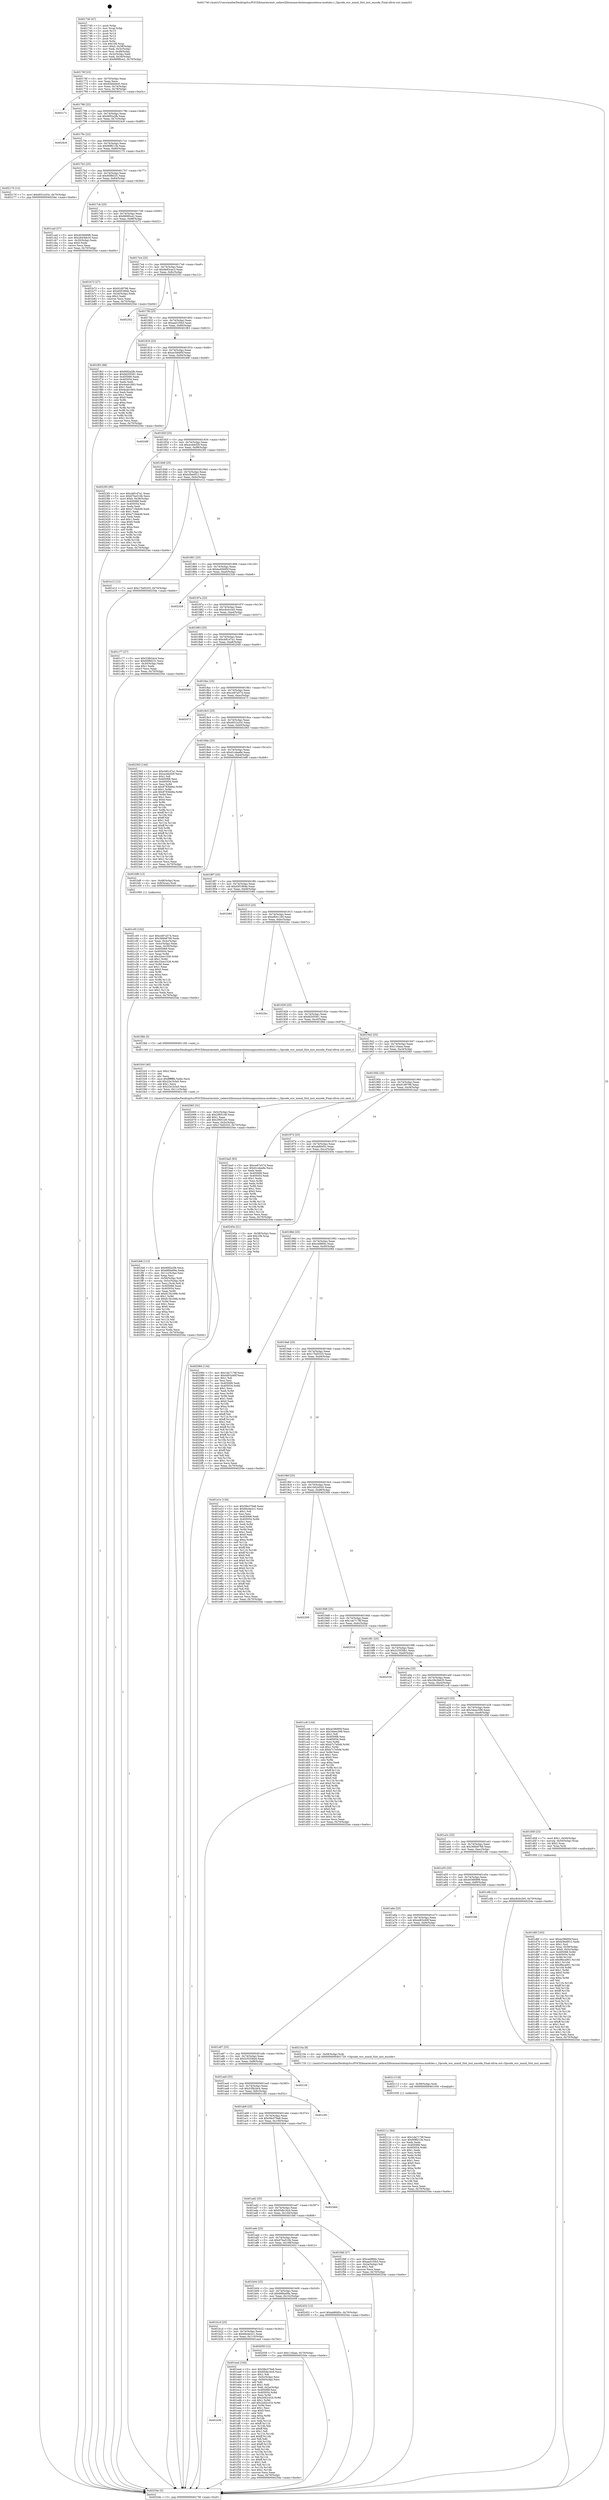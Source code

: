 digraph "0x401740" {
  label = "0x401740 (/mnt/c/Users/mathe/Desktop/tcc/POCII/binaries/extr_radare2librasmarchxtensagnuxtensa-modules.c_Opcode_wsr_mmid_Slot_inst_encode_Final-ollvm.out::main(0))"
  labelloc = "t"
  node[shape=record]

  Entry [label="",width=0.3,height=0.3,shape=circle,fillcolor=black,style=filled]
  "0x40176f" [label="{
     0x40176f [23]\l
     | [instrs]\l
     &nbsp;&nbsp;0x40176f \<+3\>: mov -0x70(%rbp),%eax\l
     &nbsp;&nbsp;0x401772 \<+2\>: mov %eax,%ecx\l
     &nbsp;&nbsp;0x401774 \<+6\>: sub $0x83d4d445,%ecx\l
     &nbsp;&nbsp;0x40177a \<+3\>: mov %eax,-0x74(%rbp)\l
     &nbsp;&nbsp;0x40177d \<+3\>: mov %ecx,-0x78(%rbp)\l
     &nbsp;&nbsp;0x401780 \<+6\>: je 000000000040217c \<main+0xa3c\>\l
  }"]
  "0x40217c" [label="{
     0x40217c\l
  }", style=dashed]
  "0x401786" [label="{
     0x401786 [22]\l
     | [instrs]\l
     &nbsp;&nbsp;0x401786 \<+5\>: jmp 000000000040178b \<main+0x4b\>\l
     &nbsp;&nbsp;0x40178b \<+3\>: mov -0x74(%rbp),%eax\l
     &nbsp;&nbsp;0x40178e \<+5\>: sub $0x90f2a2fb,%eax\l
     &nbsp;&nbsp;0x401793 \<+3\>: mov %eax,-0x7c(%rbp)\l
     &nbsp;&nbsp;0x401796 \<+6\>: je 00000000004024c9 \<main+0xd89\>\l
  }"]
  Exit [label="",width=0.3,height=0.3,shape=circle,fillcolor=black,style=filled,peripheries=2]
  "0x4024c9" [label="{
     0x4024c9\l
  }", style=dashed]
  "0x40179c" [label="{
     0x40179c [22]\l
     | [instrs]\l
     &nbsp;&nbsp;0x40179c \<+5\>: jmp 00000000004017a1 \<main+0x61\>\l
     &nbsp;&nbsp;0x4017a1 \<+3\>: mov -0x74(%rbp),%eax\l
     &nbsp;&nbsp;0x4017a4 \<+5\>: sub $0x90ff213b,%eax\l
     &nbsp;&nbsp;0x4017a9 \<+3\>: mov %eax,-0x80(%rbp)\l
     &nbsp;&nbsp;0x4017ac \<+6\>: je 0000000000402170 \<main+0xa30\>\l
  }"]
  "0x40211c" [label="{
     0x40211c [84]\l
     | [instrs]\l
     &nbsp;&nbsp;0x40211c \<+5\>: mov $0x1de7178f,%eax\l
     &nbsp;&nbsp;0x402121 \<+5\>: mov $0x90ff213b,%ecx\l
     &nbsp;&nbsp;0x402126 \<+2\>: xor %edx,%edx\l
     &nbsp;&nbsp;0x402128 \<+7\>: mov 0x405068,%esi\l
     &nbsp;&nbsp;0x40212f \<+8\>: mov 0x405054,%r8d\l
     &nbsp;&nbsp;0x402137 \<+3\>: sub $0x1,%edx\l
     &nbsp;&nbsp;0x40213a \<+3\>: mov %esi,%r9d\l
     &nbsp;&nbsp;0x40213d \<+3\>: add %edx,%r9d\l
     &nbsp;&nbsp;0x402140 \<+4\>: imul %r9d,%esi\l
     &nbsp;&nbsp;0x402144 \<+3\>: and $0x1,%esi\l
     &nbsp;&nbsp;0x402147 \<+3\>: cmp $0x0,%esi\l
     &nbsp;&nbsp;0x40214a \<+4\>: sete %r10b\l
     &nbsp;&nbsp;0x40214e \<+4\>: cmp $0xa,%r8d\l
     &nbsp;&nbsp;0x402152 \<+4\>: setl %r11b\l
     &nbsp;&nbsp;0x402156 \<+3\>: mov %r10b,%bl\l
     &nbsp;&nbsp;0x402159 \<+3\>: and %r11b,%bl\l
     &nbsp;&nbsp;0x40215c \<+3\>: xor %r11b,%r10b\l
     &nbsp;&nbsp;0x40215f \<+3\>: or %r10b,%bl\l
     &nbsp;&nbsp;0x402162 \<+3\>: test $0x1,%bl\l
     &nbsp;&nbsp;0x402165 \<+3\>: cmovne %ecx,%eax\l
     &nbsp;&nbsp;0x402168 \<+3\>: mov %eax,-0x70(%rbp)\l
     &nbsp;&nbsp;0x40216b \<+5\>: jmp 000000000040254e \<main+0xe0e\>\l
  }"]
  "0x402170" [label="{
     0x402170 [12]\l
     | [instrs]\l
     &nbsp;&nbsp;0x402170 \<+7\>: movl $0xd031e33c,-0x70(%rbp)\l
     &nbsp;&nbsp;0x402177 \<+5\>: jmp 000000000040254e \<main+0xe0e\>\l
  }"]
  "0x4017b2" [label="{
     0x4017b2 [25]\l
     | [instrs]\l
     &nbsp;&nbsp;0x4017b2 \<+5\>: jmp 00000000004017b7 \<main+0x77\>\l
     &nbsp;&nbsp;0x4017b7 \<+3\>: mov -0x74(%rbp),%eax\l
     &nbsp;&nbsp;0x4017ba \<+5\>: sub $0x95f9d1f1,%eax\l
     &nbsp;&nbsp;0x4017bf \<+6\>: mov %eax,-0x84(%rbp)\l
     &nbsp;&nbsp;0x4017c5 \<+6\>: je 0000000000401cad \<main+0x56d\>\l
  }"]
  "0x402113" [label="{
     0x402113 [9]\l
     | [instrs]\l
     &nbsp;&nbsp;0x402113 \<+4\>: mov -0x58(%rbp),%rdi\l
     &nbsp;&nbsp;0x402117 \<+5\>: call 0000000000401030 \<free@plt\>\l
     | [calls]\l
     &nbsp;&nbsp;0x401030 \{1\} (unknown)\l
  }"]
  "0x401cad" [label="{
     0x401cad [27]\l
     | [instrs]\l
     &nbsp;&nbsp;0x401cad \<+5\>: mov $0x40366998,%eax\l
     &nbsp;&nbsp;0x401cb2 \<+5\>: mov $0x2843bb35,%ecx\l
     &nbsp;&nbsp;0x401cb7 \<+3\>: mov -0x30(%rbp),%edx\l
     &nbsp;&nbsp;0x401cba \<+3\>: cmp $0x0,%edx\l
     &nbsp;&nbsp;0x401cbd \<+3\>: cmove %ecx,%eax\l
     &nbsp;&nbsp;0x401cc0 \<+3\>: mov %eax,-0x70(%rbp)\l
     &nbsp;&nbsp;0x401cc3 \<+5\>: jmp 000000000040254e \<main+0xe0e\>\l
  }"]
  "0x4017cb" [label="{
     0x4017cb [25]\l
     | [instrs]\l
     &nbsp;&nbsp;0x4017cb \<+5\>: jmp 00000000004017d0 \<main+0x90\>\l
     &nbsp;&nbsp;0x4017d0 \<+3\>: mov -0x74(%rbp),%eax\l
     &nbsp;&nbsp;0x4017d3 \<+5\>: sub $0x969f0ce2,%eax\l
     &nbsp;&nbsp;0x4017d8 \<+6\>: mov %eax,-0x88(%rbp)\l
     &nbsp;&nbsp;0x4017de \<+6\>: je 0000000000401b72 \<main+0x432\>\l
  }"]
  "0x401fe8" [label="{
     0x401fe8 [113]\l
     | [instrs]\l
     &nbsp;&nbsp;0x401fe8 \<+5\>: mov $0x90f2a2fb,%ecx\l
     &nbsp;&nbsp;0x401fed \<+5\>: mov $0x68f4a09a,%edx\l
     &nbsp;&nbsp;0x401ff2 \<+6\>: mov -0x11c(%rbp),%esi\l
     &nbsp;&nbsp;0x401ff8 \<+3\>: imul %eax,%esi\l
     &nbsp;&nbsp;0x401ffb \<+4\>: mov -0x58(%rbp),%rdi\l
     &nbsp;&nbsp;0x401fff \<+4\>: movslq -0x5c(%rbp),%r8\l
     &nbsp;&nbsp;0x402003 \<+4\>: mov %esi,(%rdi,%r8,4)\l
     &nbsp;&nbsp;0x402007 \<+7\>: mov 0x405068,%eax\l
     &nbsp;&nbsp;0x40200e \<+7\>: mov 0x405054,%esi\l
     &nbsp;&nbsp;0x402015 \<+3\>: mov %eax,%r9d\l
     &nbsp;&nbsp;0x402018 \<+7\>: add $0x813b169b,%r9d\l
     &nbsp;&nbsp;0x40201f \<+4\>: sub $0x1,%r9d\l
     &nbsp;&nbsp;0x402023 \<+7\>: sub $0x813b169b,%r9d\l
     &nbsp;&nbsp;0x40202a \<+4\>: imul %r9d,%eax\l
     &nbsp;&nbsp;0x40202e \<+3\>: and $0x1,%eax\l
     &nbsp;&nbsp;0x402031 \<+3\>: cmp $0x0,%eax\l
     &nbsp;&nbsp;0x402034 \<+4\>: sete %r10b\l
     &nbsp;&nbsp;0x402038 \<+3\>: cmp $0xa,%esi\l
     &nbsp;&nbsp;0x40203b \<+4\>: setl %r11b\l
     &nbsp;&nbsp;0x40203f \<+3\>: mov %r10b,%bl\l
     &nbsp;&nbsp;0x402042 \<+3\>: and %r11b,%bl\l
     &nbsp;&nbsp;0x402045 \<+3\>: xor %r11b,%r10b\l
     &nbsp;&nbsp;0x402048 \<+3\>: or %r10b,%bl\l
     &nbsp;&nbsp;0x40204b \<+3\>: test $0x1,%bl\l
     &nbsp;&nbsp;0x40204e \<+3\>: cmovne %edx,%ecx\l
     &nbsp;&nbsp;0x402051 \<+3\>: mov %ecx,-0x70(%rbp)\l
     &nbsp;&nbsp;0x402054 \<+5\>: jmp 000000000040254e \<main+0xe0e\>\l
  }"]
  "0x401b72" [label="{
     0x401b72 [27]\l
     | [instrs]\l
     &nbsp;&nbsp;0x401b72 \<+5\>: mov $0x91d9796,%eax\l
     &nbsp;&nbsp;0x401b77 \<+5\>: mov $0xd5f1994b,%ecx\l
     &nbsp;&nbsp;0x401b7c \<+3\>: mov -0x34(%rbp),%edx\l
     &nbsp;&nbsp;0x401b7f \<+3\>: cmp $0x2,%edx\l
     &nbsp;&nbsp;0x401b82 \<+3\>: cmovne %ecx,%eax\l
     &nbsp;&nbsp;0x401b85 \<+3\>: mov %eax,-0x70(%rbp)\l
     &nbsp;&nbsp;0x401b88 \<+5\>: jmp 000000000040254e \<main+0xe0e\>\l
  }"]
  "0x4017e4" [label="{
     0x4017e4 [25]\l
     | [instrs]\l
     &nbsp;&nbsp;0x4017e4 \<+5\>: jmp 00000000004017e9 \<main+0xa9\>\l
     &nbsp;&nbsp;0x4017e9 \<+3\>: mov -0x74(%rbp),%eax\l
     &nbsp;&nbsp;0x4017ec \<+5\>: sub $0x9e93cec3,%eax\l
     &nbsp;&nbsp;0x4017f1 \<+6\>: mov %eax,-0x8c(%rbp)\l
     &nbsp;&nbsp;0x4017f7 \<+6\>: je 0000000000402352 \<main+0xc12\>\l
  }"]
  "0x40254e" [label="{
     0x40254e [5]\l
     | [instrs]\l
     &nbsp;&nbsp;0x40254e \<+5\>: jmp 000000000040176f \<main+0x2f\>\l
  }"]
  "0x401740" [label="{
     0x401740 [47]\l
     | [instrs]\l
     &nbsp;&nbsp;0x401740 \<+1\>: push %rbp\l
     &nbsp;&nbsp;0x401741 \<+3\>: mov %rsp,%rbp\l
     &nbsp;&nbsp;0x401744 \<+2\>: push %r15\l
     &nbsp;&nbsp;0x401746 \<+2\>: push %r14\l
     &nbsp;&nbsp;0x401748 \<+2\>: push %r13\l
     &nbsp;&nbsp;0x40174a \<+2\>: push %r12\l
     &nbsp;&nbsp;0x40174c \<+1\>: push %rbx\l
     &nbsp;&nbsp;0x40174d \<+7\>: sub $0x108,%rsp\l
     &nbsp;&nbsp;0x401754 \<+7\>: movl $0x0,-0x38(%rbp)\l
     &nbsp;&nbsp;0x40175b \<+3\>: mov %edi,-0x3c(%rbp)\l
     &nbsp;&nbsp;0x40175e \<+4\>: mov %rsi,-0x48(%rbp)\l
     &nbsp;&nbsp;0x401762 \<+3\>: mov -0x3c(%rbp),%edi\l
     &nbsp;&nbsp;0x401765 \<+3\>: mov %edi,-0x34(%rbp)\l
     &nbsp;&nbsp;0x401768 \<+7\>: movl $0x969f0ce2,-0x70(%rbp)\l
  }"]
  "0x401fc0" [label="{
     0x401fc0 [40]\l
     | [instrs]\l
     &nbsp;&nbsp;0x401fc0 \<+5\>: mov $0x2,%ecx\l
     &nbsp;&nbsp;0x401fc5 \<+1\>: cltd\l
     &nbsp;&nbsp;0x401fc6 \<+2\>: idiv %ecx\l
     &nbsp;&nbsp;0x401fc8 \<+6\>: imul $0xfffffffe,%edx,%ecx\l
     &nbsp;&nbsp;0x401fce \<+6\>: add $0x22e1b3a5,%ecx\l
     &nbsp;&nbsp;0x401fd4 \<+3\>: add $0x1,%ecx\l
     &nbsp;&nbsp;0x401fd7 \<+6\>: sub $0x22e1b3a5,%ecx\l
     &nbsp;&nbsp;0x401fdd \<+6\>: mov %ecx,-0x11c(%rbp)\l
     &nbsp;&nbsp;0x401fe3 \<+5\>: call 0000000000401160 \<next_i\>\l
     | [calls]\l
     &nbsp;&nbsp;0x401160 \{1\} (/mnt/c/Users/mathe/Desktop/tcc/POCII/binaries/extr_radare2librasmarchxtensagnuxtensa-modules.c_Opcode_wsr_mmid_Slot_inst_encode_Final-ollvm.out::next_i)\l
  }"]
  "0x402352" [label="{
     0x402352\l
  }", style=dashed]
  "0x4017fd" [label="{
     0x4017fd [25]\l
     | [instrs]\l
     &nbsp;&nbsp;0x4017fd \<+5\>: jmp 0000000000401802 \<main+0xc2\>\l
     &nbsp;&nbsp;0x401802 \<+3\>: mov -0x74(%rbp),%eax\l
     &nbsp;&nbsp;0x401805 \<+5\>: sub $0xaa01f3b3,%eax\l
     &nbsp;&nbsp;0x40180a \<+6\>: mov %eax,-0x90(%rbp)\l
     &nbsp;&nbsp;0x401810 \<+6\>: je 0000000000401f63 \<main+0x823\>\l
  }"]
  "0x401b36" [label="{
     0x401b36\l
  }", style=dashed]
  "0x401f63" [label="{
     0x401f63 [88]\l
     | [instrs]\l
     &nbsp;&nbsp;0x401f63 \<+5\>: mov $0x90f2a2fb,%eax\l
     &nbsp;&nbsp;0x401f68 \<+5\>: mov $0xfd205561,%ecx\l
     &nbsp;&nbsp;0x401f6d \<+7\>: mov 0x405068,%edx\l
     &nbsp;&nbsp;0x401f74 \<+7\>: mov 0x405054,%esi\l
     &nbsp;&nbsp;0x401f7b \<+2\>: mov %edx,%edi\l
     &nbsp;&nbsp;0x401f7d \<+6\>: add $0x4eab1663,%edi\l
     &nbsp;&nbsp;0x401f83 \<+3\>: sub $0x1,%edi\l
     &nbsp;&nbsp;0x401f86 \<+6\>: sub $0x4eab1663,%edi\l
     &nbsp;&nbsp;0x401f8c \<+3\>: imul %edi,%edx\l
     &nbsp;&nbsp;0x401f8f \<+3\>: and $0x1,%edx\l
     &nbsp;&nbsp;0x401f92 \<+3\>: cmp $0x0,%edx\l
     &nbsp;&nbsp;0x401f95 \<+4\>: sete %r8b\l
     &nbsp;&nbsp;0x401f99 \<+3\>: cmp $0xa,%esi\l
     &nbsp;&nbsp;0x401f9c \<+4\>: setl %r9b\l
     &nbsp;&nbsp;0x401fa0 \<+3\>: mov %r8b,%r10b\l
     &nbsp;&nbsp;0x401fa3 \<+3\>: and %r9b,%r10b\l
     &nbsp;&nbsp;0x401fa6 \<+3\>: xor %r9b,%r8b\l
     &nbsp;&nbsp;0x401fa9 \<+3\>: or %r8b,%r10b\l
     &nbsp;&nbsp;0x401fac \<+4\>: test $0x1,%r10b\l
     &nbsp;&nbsp;0x401fb0 \<+3\>: cmovne %ecx,%eax\l
     &nbsp;&nbsp;0x401fb3 \<+3\>: mov %eax,-0x70(%rbp)\l
     &nbsp;&nbsp;0x401fb6 \<+5\>: jmp 000000000040254e \<main+0xe0e\>\l
  }"]
  "0x401816" [label="{
     0x401816 [25]\l
     | [instrs]\l
     &nbsp;&nbsp;0x401816 \<+5\>: jmp 000000000040181b \<main+0xdb\>\l
     &nbsp;&nbsp;0x40181b \<+3\>: mov -0x74(%rbp),%eax\l
     &nbsp;&nbsp;0x40181e \<+5\>: sub $0xac58d95f,%eax\l
     &nbsp;&nbsp;0x401823 \<+6\>: mov %eax,-0x94(%rbp)\l
     &nbsp;&nbsp;0x401829 \<+6\>: je 000000000040248f \<main+0xd4f\>\l
  }"]
  "0x401ea4" [label="{
     0x401ea4 [164]\l
     | [instrs]\l
     &nbsp;&nbsp;0x401ea4 \<+5\>: mov $0x58e379a8,%eax\l
     &nbsp;&nbsp;0x401ea9 \<+5\>: mov $0x65db16cd,%ecx\l
     &nbsp;&nbsp;0x401eae \<+2\>: mov $0x1,%dl\l
     &nbsp;&nbsp;0x401eb0 \<+3\>: mov -0x5c(%rbp),%esi\l
     &nbsp;&nbsp;0x401eb3 \<+3\>: cmp -0x50(%rbp),%esi\l
     &nbsp;&nbsp;0x401eb6 \<+4\>: setl %dil\l
     &nbsp;&nbsp;0x401eba \<+4\>: and $0x1,%dil\l
     &nbsp;&nbsp;0x401ebe \<+4\>: mov %dil,-0x2a(%rbp)\l
     &nbsp;&nbsp;0x401ec2 \<+7\>: mov 0x405068,%esi\l
     &nbsp;&nbsp;0x401ec9 \<+8\>: mov 0x405054,%r8d\l
     &nbsp;&nbsp;0x401ed1 \<+3\>: mov %esi,%r9d\l
     &nbsp;&nbsp;0x401ed4 \<+7\>: sub $0x2e92c41b,%r9d\l
     &nbsp;&nbsp;0x401edb \<+4\>: sub $0x1,%r9d\l
     &nbsp;&nbsp;0x401edf \<+7\>: add $0x2e92c41b,%r9d\l
     &nbsp;&nbsp;0x401ee6 \<+4\>: imul %r9d,%esi\l
     &nbsp;&nbsp;0x401eea \<+3\>: and $0x1,%esi\l
     &nbsp;&nbsp;0x401eed \<+3\>: cmp $0x0,%esi\l
     &nbsp;&nbsp;0x401ef0 \<+4\>: sete %dil\l
     &nbsp;&nbsp;0x401ef4 \<+4\>: cmp $0xa,%r8d\l
     &nbsp;&nbsp;0x401ef8 \<+4\>: setl %r10b\l
     &nbsp;&nbsp;0x401efc \<+3\>: mov %dil,%r11b\l
     &nbsp;&nbsp;0x401eff \<+4\>: xor $0xff,%r11b\l
     &nbsp;&nbsp;0x401f03 \<+3\>: mov %r10b,%bl\l
     &nbsp;&nbsp;0x401f06 \<+3\>: xor $0xff,%bl\l
     &nbsp;&nbsp;0x401f09 \<+3\>: xor $0x1,%dl\l
     &nbsp;&nbsp;0x401f0c \<+3\>: mov %r11b,%r14b\l
     &nbsp;&nbsp;0x401f0f \<+4\>: and $0xff,%r14b\l
     &nbsp;&nbsp;0x401f13 \<+3\>: and %dl,%dil\l
     &nbsp;&nbsp;0x401f16 \<+3\>: mov %bl,%r15b\l
     &nbsp;&nbsp;0x401f19 \<+4\>: and $0xff,%r15b\l
     &nbsp;&nbsp;0x401f1d \<+3\>: and %dl,%r10b\l
     &nbsp;&nbsp;0x401f20 \<+3\>: or %dil,%r14b\l
     &nbsp;&nbsp;0x401f23 \<+3\>: or %r10b,%r15b\l
     &nbsp;&nbsp;0x401f26 \<+3\>: xor %r15b,%r14b\l
     &nbsp;&nbsp;0x401f29 \<+3\>: or %bl,%r11b\l
     &nbsp;&nbsp;0x401f2c \<+4\>: xor $0xff,%r11b\l
     &nbsp;&nbsp;0x401f30 \<+3\>: or $0x1,%dl\l
     &nbsp;&nbsp;0x401f33 \<+3\>: and %dl,%r11b\l
     &nbsp;&nbsp;0x401f36 \<+3\>: or %r11b,%r14b\l
     &nbsp;&nbsp;0x401f39 \<+4\>: test $0x1,%r14b\l
     &nbsp;&nbsp;0x401f3d \<+3\>: cmovne %ecx,%eax\l
     &nbsp;&nbsp;0x401f40 \<+3\>: mov %eax,-0x70(%rbp)\l
     &nbsp;&nbsp;0x401f43 \<+5\>: jmp 000000000040254e \<main+0xe0e\>\l
  }"]
  "0x40248f" [label="{
     0x40248f\l
  }", style=dashed]
  "0x40182f" [label="{
     0x40182f [25]\l
     | [instrs]\l
     &nbsp;&nbsp;0x40182f \<+5\>: jmp 0000000000401834 \<main+0xf4\>\l
     &nbsp;&nbsp;0x401834 \<+3\>: mov -0x74(%rbp),%eax\l
     &nbsp;&nbsp;0x401837 \<+5\>: sub $0xacddcf29,%eax\l
     &nbsp;&nbsp;0x40183c \<+6\>: mov %eax,-0x98(%rbp)\l
     &nbsp;&nbsp;0x401842 \<+6\>: je 00000000004023f3 \<main+0xcb3\>\l
  }"]
  "0x401b1d" [label="{
     0x401b1d [25]\l
     | [instrs]\l
     &nbsp;&nbsp;0x401b1d \<+5\>: jmp 0000000000401b22 \<main+0x3e2\>\l
     &nbsp;&nbsp;0x401b22 \<+3\>: mov -0x74(%rbp),%eax\l
     &nbsp;&nbsp;0x401b25 \<+5\>: sub $0x6bcbe2c1,%eax\l
     &nbsp;&nbsp;0x401b2a \<+6\>: mov %eax,-0x110(%rbp)\l
     &nbsp;&nbsp;0x401b30 \<+6\>: je 0000000000401ea4 \<main+0x764\>\l
  }"]
  "0x4023f3" [label="{
     0x4023f3 [95]\l
     | [instrs]\l
     &nbsp;&nbsp;0x4023f3 \<+5\>: mov $0xcb81d7a1,%eax\l
     &nbsp;&nbsp;0x4023f8 \<+5\>: mov $0x67ba510b,%ecx\l
     &nbsp;&nbsp;0x4023fd \<+7\>: movl $0x0,-0x38(%rbp)\l
     &nbsp;&nbsp;0x402404 \<+7\>: mov 0x405068,%edx\l
     &nbsp;&nbsp;0x40240b \<+7\>: mov 0x405054,%esi\l
     &nbsp;&nbsp;0x402412 \<+2\>: mov %edx,%edi\l
     &nbsp;&nbsp;0x402414 \<+6\>: add $0xe719eb49,%edi\l
     &nbsp;&nbsp;0x40241a \<+3\>: sub $0x1,%edi\l
     &nbsp;&nbsp;0x40241d \<+6\>: sub $0xe719eb49,%edi\l
     &nbsp;&nbsp;0x402423 \<+3\>: imul %edi,%edx\l
     &nbsp;&nbsp;0x402426 \<+3\>: and $0x1,%edx\l
     &nbsp;&nbsp;0x402429 \<+3\>: cmp $0x0,%edx\l
     &nbsp;&nbsp;0x40242c \<+4\>: sete %r8b\l
     &nbsp;&nbsp;0x402430 \<+3\>: cmp $0xa,%esi\l
     &nbsp;&nbsp;0x402433 \<+4\>: setl %r9b\l
     &nbsp;&nbsp;0x402437 \<+3\>: mov %r8b,%r10b\l
     &nbsp;&nbsp;0x40243a \<+3\>: and %r9b,%r10b\l
     &nbsp;&nbsp;0x40243d \<+3\>: xor %r9b,%r8b\l
     &nbsp;&nbsp;0x402440 \<+3\>: or %r8b,%r10b\l
     &nbsp;&nbsp;0x402443 \<+4\>: test $0x1,%r10b\l
     &nbsp;&nbsp;0x402447 \<+3\>: cmovne %ecx,%eax\l
     &nbsp;&nbsp;0x40244a \<+3\>: mov %eax,-0x70(%rbp)\l
     &nbsp;&nbsp;0x40244d \<+5\>: jmp 000000000040254e \<main+0xe0e\>\l
  }"]
  "0x401848" [label="{
     0x401848 [25]\l
     | [instrs]\l
     &nbsp;&nbsp;0x401848 \<+5\>: jmp 000000000040184d \<main+0x10d\>\l
     &nbsp;&nbsp;0x40184d \<+3\>: mov -0x74(%rbp),%eax\l
     &nbsp;&nbsp;0x401850 \<+5\>: sub $0xb3be0f12,%eax\l
     &nbsp;&nbsp;0x401855 \<+6\>: mov %eax,-0x9c(%rbp)\l
     &nbsp;&nbsp;0x40185b \<+6\>: je 0000000000401e12 \<main+0x6d2\>\l
  }"]
  "0x402059" [label="{
     0x402059 [12]\l
     | [instrs]\l
     &nbsp;&nbsp;0x402059 \<+7\>: movl $0x116aae,-0x70(%rbp)\l
     &nbsp;&nbsp;0x402060 \<+5\>: jmp 000000000040254e \<main+0xe0e\>\l
  }"]
  "0x401e12" [label="{
     0x401e12 [12]\l
     | [instrs]\l
     &nbsp;&nbsp;0x401e12 \<+7\>: movl $0x17bd5325,-0x70(%rbp)\l
     &nbsp;&nbsp;0x401e19 \<+5\>: jmp 000000000040254e \<main+0xe0e\>\l
  }"]
  "0x401861" [label="{
     0x401861 [25]\l
     | [instrs]\l
     &nbsp;&nbsp;0x401861 \<+5\>: jmp 0000000000401866 \<main+0x126\>\l
     &nbsp;&nbsp;0x401866 \<+3\>: mov -0x74(%rbp),%eax\l
     &nbsp;&nbsp;0x401869 \<+5\>: sub $0xba45b85f,%eax\l
     &nbsp;&nbsp;0x40186e \<+6\>: mov %eax,-0xa0(%rbp)\l
     &nbsp;&nbsp;0x401874 \<+6\>: je 0000000000402328 \<main+0xbe8\>\l
  }"]
  "0x401b04" [label="{
     0x401b04 [25]\l
     | [instrs]\l
     &nbsp;&nbsp;0x401b04 \<+5\>: jmp 0000000000401b09 \<main+0x3c9\>\l
     &nbsp;&nbsp;0x401b09 \<+3\>: mov -0x74(%rbp),%eax\l
     &nbsp;&nbsp;0x401b0c \<+5\>: sub $0x68f4a09a,%eax\l
     &nbsp;&nbsp;0x401b11 \<+6\>: mov %eax,-0x10c(%rbp)\l
     &nbsp;&nbsp;0x401b17 \<+6\>: je 0000000000402059 \<main+0x919\>\l
  }"]
  "0x402328" [label="{
     0x402328\l
  }", style=dashed]
  "0x40187a" [label="{
     0x40187a [25]\l
     | [instrs]\l
     &nbsp;&nbsp;0x40187a \<+5\>: jmp 000000000040187f \<main+0x13f\>\l
     &nbsp;&nbsp;0x40187f \<+3\>: mov -0x74(%rbp),%eax\l
     &nbsp;&nbsp;0x401882 \<+5\>: sub $0xc8c0c2e5,%eax\l
     &nbsp;&nbsp;0x401887 \<+6\>: mov %eax,-0xa4(%rbp)\l
     &nbsp;&nbsp;0x40188d \<+6\>: je 0000000000401c77 \<main+0x537\>\l
  }"]
  "0x402452" [label="{
     0x402452 [12]\l
     | [instrs]\l
     &nbsp;&nbsp;0x402452 \<+7\>: movl $0xab80d5c,-0x70(%rbp)\l
     &nbsp;&nbsp;0x402459 \<+5\>: jmp 000000000040254e \<main+0xe0e\>\l
  }"]
  "0x401c77" [label="{
     0x401c77 [27]\l
     | [instrs]\l
     &nbsp;&nbsp;0x401c77 \<+5\>: mov $0x53fb2dc4,%eax\l
     &nbsp;&nbsp;0x401c7c \<+5\>: mov $0x95f9d1f1,%ecx\l
     &nbsp;&nbsp;0x401c81 \<+3\>: mov -0x30(%rbp),%edx\l
     &nbsp;&nbsp;0x401c84 \<+3\>: cmp $0x1,%edx\l
     &nbsp;&nbsp;0x401c87 \<+3\>: cmovl %ecx,%eax\l
     &nbsp;&nbsp;0x401c8a \<+3\>: mov %eax,-0x70(%rbp)\l
     &nbsp;&nbsp;0x401c8d \<+5\>: jmp 000000000040254e \<main+0xe0e\>\l
  }"]
  "0x401893" [label="{
     0x401893 [25]\l
     | [instrs]\l
     &nbsp;&nbsp;0x401893 \<+5\>: jmp 0000000000401898 \<main+0x158\>\l
     &nbsp;&nbsp;0x401898 \<+3\>: mov -0x74(%rbp),%eax\l
     &nbsp;&nbsp;0x40189b \<+5\>: sub $0xcb81d7a1,%eax\l
     &nbsp;&nbsp;0x4018a0 \<+6\>: mov %eax,-0xa8(%rbp)\l
     &nbsp;&nbsp;0x4018a6 \<+6\>: je 0000000000402540 \<main+0xe00\>\l
  }"]
  "0x401aeb" [label="{
     0x401aeb [25]\l
     | [instrs]\l
     &nbsp;&nbsp;0x401aeb \<+5\>: jmp 0000000000401af0 \<main+0x3b0\>\l
     &nbsp;&nbsp;0x401af0 \<+3\>: mov -0x74(%rbp),%eax\l
     &nbsp;&nbsp;0x401af3 \<+5\>: sub $0x67ba510b,%eax\l
     &nbsp;&nbsp;0x401af8 \<+6\>: mov %eax,-0x108(%rbp)\l
     &nbsp;&nbsp;0x401afe \<+6\>: je 0000000000402452 \<main+0xd12\>\l
  }"]
  "0x402540" [label="{
     0x402540\l
  }", style=dashed]
  "0x4018ac" [label="{
     0x4018ac [25]\l
     | [instrs]\l
     &nbsp;&nbsp;0x4018ac \<+5\>: jmp 00000000004018b1 \<main+0x171\>\l
     &nbsp;&nbsp;0x4018b1 \<+3\>: mov -0x74(%rbp),%eax\l
     &nbsp;&nbsp;0x4018b4 \<+5\>: sub $0xce87a574,%eax\l
     &nbsp;&nbsp;0x4018b9 \<+6\>: mov %eax,-0xac(%rbp)\l
     &nbsp;&nbsp;0x4018bf \<+6\>: je 0000000000402473 \<main+0xd33\>\l
  }"]
  "0x401f48" [label="{
     0x401f48 [27]\l
     | [instrs]\l
     &nbsp;&nbsp;0x401f48 \<+5\>: mov $0xced866c,%eax\l
     &nbsp;&nbsp;0x401f4d \<+5\>: mov $0xaa01f3b3,%ecx\l
     &nbsp;&nbsp;0x401f52 \<+3\>: mov -0x2a(%rbp),%dl\l
     &nbsp;&nbsp;0x401f55 \<+3\>: test $0x1,%dl\l
     &nbsp;&nbsp;0x401f58 \<+3\>: cmovne %ecx,%eax\l
     &nbsp;&nbsp;0x401f5b \<+3\>: mov %eax,-0x70(%rbp)\l
     &nbsp;&nbsp;0x401f5e \<+5\>: jmp 000000000040254e \<main+0xe0e\>\l
  }"]
  "0x402473" [label="{
     0x402473\l
  }", style=dashed]
  "0x4018c5" [label="{
     0x4018c5 [25]\l
     | [instrs]\l
     &nbsp;&nbsp;0x4018c5 \<+5\>: jmp 00000000004018ca \<main+0x18a\>\l
     &nbsp;&nbsp;0x4018ca \<+3\>: mov -0x74(%rbp),%eax\l
     &nbsp;&nbsp;0x4018cd \<+5\>: sub $0xd031e33c,%eax\l
     &nbsp;&nbsp;0x4018d2 \<+6\>: mov %eax,-0xb0(%rbp)\l
     &nbsp;&nbsp;0x4018d8 \<+6\>: je 0000000000402363 \<main+0xc23\>\l
  }"]
  "0x401ad2" [label="{
     0x401ad2 [25]\l
     | [instrs]\l
     &nbsp;&nbsp;0x401ad2 \<+5\>: jmp 0000000000401ad7 \<main+0x397\>\l
     &nbsp;&nbsp;0x401ad7 \<+3\>: mov -0x74(%rbp),%eax\l
     &nbsp;&nbsp;0x401ada \<+5\>: sub $0x65db16cd,%eax\l
     &nbsp;&nbsp;0x401adf \<+6\>: mov %eax,-0x104(%rbp)\l
     &nbsp;&nbsp;0x401ae5 \<+6\>: je 0000000000401f48 \<main+0x808\>\l
  }"]
  "0x402363" [label="{
     0x402363 [144]\l
     | [instrs]\l
     &nbsp;&nbsp;0x402363 \<+5\>: mov $0xcb81d7a1,%eax\l
     &nbsp;&nbsp;0x402368 \<+5\>: mov $0xacddcf29,%ecx\l
     &nbsp;&nbsp;0x40236d \<+2\>: mov $0x1,%dl\l
     &nbsp;&nbsp;0x40236f \<+7\>: mov 0x405068,%esi\l
     &nbsp;&nbsp;0x402376 \<+7\>: mov 0x405054,%edi\l
     &nbsp;&nbsp;0x40237d \<+3\>: mov %esi,%r8d\l
     &nbsp;&nbsp;0x402380 \<+7\>: sub $0x8783bb6a,%r8d\l
     &nbsp;&nbsp;0x402387 \<+4\>: sub $0x1,%r8d\l
     &nbsp;&nbsp;0x40238b \<+7\>: add $0x8783bb6a,%r8d\l
     &nbsp;&nbsp;0x402392 \<+4\>: imul %r8d,%esi\l
     &nbsp;&nbsp;0x402396 \<+3\>: and $0x1,%esi\l
     &nbsp;&nbsp;0x402399 \<+3\>: cmp $0x0,%esi\l
     &nbsp;&nbsp;0x40239c \<+4\>: sete %r9b\l
     &nbsp;&nbsp;0x4023a0 \<+3\>: cmp $0xa,%edi\l
     &nbsp;&nbsp;0x4023a3 \<+4\>: setl %r10b\l
     &nbsp;&nbsp;0x4023a7 \<+3\>: mov %r9b,%r11b\l
     &nbsp;&nbsp;0x4023aa \<+4\>: xor $0xff,%r11b\l
     &nbsp;&nbsp;0x4023ae \<+3\>: mov %r10b,%bl\l
     &nbsp;&nbsp;0x4023b1 \<+3\>: xor $0xff,%bl\l
     &nbsp;&nbsp;0x4023b4 \<+3\>: xor $0x1,%dl\l
     &nbsp;&nbsp;0x4023b7 \<+3\>: mov %r11b,%r14b\l
     &nbsp;&nbsp;0x4023ba \<+4\>: and $0xff,%r14b\l
     &nbsp;&nbsp;0x4023be \<+3\>: and %dl,%r9b\l
     &nbsp;&nbsp;0x4023c1 \<+3\>: mov %bl,%r15b\l
     &nbsp;&nbsp;0x4023c4 \<+4\>: and $0xff,%r15b\l
     &nbsp;&nbsp;0x4023c8 \<+3\>: and %dl,%r10b\l
     &nbsp;&nbsp;0x4023cb \<+3\>: or %r9b,%r14b\l
     &nbsp;&nbsp;0x4023ce \<+3\>: or %r10b,%r15b\l
     &nbsp;&nbsp;0x4023d1 \<+3\>: xor %r15b,%r14b\l
     &nbsp;&nbsp;0x4023d4 \<+3\>: or %bl,%r11b\l
     &nbsp;&nbsp;0x4023d7 \<+4\>: xor $0xff,%r11b\l
     &nbsp;&nbsp;0x4023db \<+3\>: or $0x1,%dl\l
     &nbsp;&nbsp;0x4023de \<+3\>: and %dl,%r11b\l
     &nbsp;&nbsp;0x4023e1 \<+3\>: or %r11b,%r14b\l
     &nbsp;&nbsp;0x4023e4 \<+4\>: test $0x1,%r14b\l
     &nbsp;&nbsp;0x4023e8 \<+3\>: cmovne %ecx,%eax\l
     &nbsp;&nbsp;0x4023eb \<+3\>: mov %eax,-0x70(%rbp)\l
     &nbsp;&nbsp;0x4023ee \<+5\>: jmp 000000000040254e \<main+0xe0e\>\l
  }"]
  "0x4018de" [label="{
     0x4018de [25]\l
     | [instrs]\l
     &nbsp;&nbsp;0x4018de \<+5\>: jmp 00000000004018e3 \<main+0x1a3\>\l
     &nbsp;&nbsp;0x4018e3 \<+3\>: mov -0x74(%rbp),%eax\l
     &nbsp;&nbsp;0x4018e6 \<+5\>: sub $0xd1cdea8e,%eax\l
     &nbsp;&nbsp;0x4018eb \<+6\>: mov %eax,-0xb4(%rbp)\l
     &nbsp;&nbsp;0x4018f1 \<+6\>: je 0000000000401bf8 \<main+0x4b8\>\l
  }"]
  "0x4024bd" [label="{
     0x4024bd\l
  }", style=dashed]
  "0x401bf8" [label="{
     0x401bf8 [13]\l
     | [instrs]\l
     &nbsp;&nbsp;0x401bf8 \<+4\>: mov -0x48(%rbp),%rax\l
     &nbsp;&nbsp;0x401bfc \<+4\>: mov 0x8(%rax),%rdi\l
     &nbsp;&nbsp;0x401c00 \<+5\>: call 0000000000401060 \<atoi@plt\>\l
     | [calls]\l
     &nbsp;&nbsp;0x401060 \{1\} (unknown)\l
  }"]
  "0x4018f7" [label="{
     0x4018f7 [25]\l
     | [instrs]\l
     &nbsp;&nbsp;0x4018f7 \<+5\>: jmp 00000000004018fc \<main+0x1bc\>\l
     &nbsp;&nbsp;0x4018fc \<+3\>: mov -0x74(%rbp),%eax\l
     &nbsp;&nbsp;0x4018ff \<+5\>: sub $0xd5f1994b,%eax\l
     &nbsp;&nbsp;0x401904 \<+6\>: mov %eax,-0xb8(%rbp)\l
     &nbsp;&nbsp;0x40190a \<+6\>: je 0000000000401b8d \<main+0x44d\>\l
  }"]
  "0x401ab9" [label="{
     0x401ab9 [25]\l
     | [instrs]\l
     &nbsp;&nbsp;0x401ab9 \<+5\>: jmp 0000000000401abe \<main+0x37e\>\l
     &nbsp;&nbsp;0x401abe \<+3\>: mov -0x74(%rbp),%eax\l
     &nbsp;&nbsp;0x401ac1 \<+5\>: sub $0x58e379a8,%eax\l
     &nbsp;&nbsp;0x401ac6 \<+6\>: mov %eax,-0x100(%rbp)\l
     &nbsp;&nbsp;0x401acc \<+6\>: je 00000000004024bd \<main+0xd7d\>\l
  }"]
  "0x401b8d" [label="{
     0x401b8d\l
  }", style=dashed]
  "0x401910" [label="{
     0x401910 [25]\l
     | [instrs]\l
     &nbsp;&nbsp;0x401910 \<+5\>: jmp 0000000000401915 \<main+0x1d5\>\l
     &nbsp;&nbsp;0x401915 \<+3\>: mov -0x74(%rbp),%eax\l
     &nbsp;&nbsp;0x401918 \<+5\>: sub $0xef041160,%eax\l
     &nbsp;&nbsp;0x40191d \<+6\>: mov %eax,-0xbc(%rbp)\l
     &nbsp;&nbsp;0x401923 \<+6\>: je 00000000004022bc \<main+0xb7c\>\l
  }"]
  "0x401c92" [label="{
     0x401c92\l
  }", style=dashed]
  "0x4022bc" [label="{
     0x4022bc\l
  }", style=dashed]
  "0x401929" [label="{
     0x401929 [25]\l
     | [instrs]\l
     &nbsp;&nbsp;0x401929 \<+5\>: jmp 000000000040192e \<main+0x1ee\>\l
     &nbsp;&nbsp;0x40192e \<+3\>: mov -0x74(%rbp),%eax\l
     &nbsp;&nbsp;0x401931 \<+5\>: sub $0xfd205561,%eax\l
     &nbsp;&nbsp;0x401936 \<+6\>: mov %eax,-0xc0(%rbp)\l
     &nbsp;&nbsp;0x40193c \<+6\>: je 0000000000401fbb \<main+0x87b\>\l
  }"]
  "0x401aa0" [label="{
     0x401aa0 [25]\l
     | [instrs]\l
     &nbsp;&nbsp;0x401aa0 \<+5\>: jmp 0000000000401aa5 \<main+0x365\>\l
     &nbsp;&nbsp;0x401aa5 \<+3\>: mov -0x74(%rbp),%eax\l
     &nbsp;&nbsp;0x401aa8 \<+5\>: sub $0x53fb2dc4,%eax\l
     &nbsp;&nbsp;0x401aad \<+6\>: mov %eax,-0xfc(%rbp)\l
     &nbsp;&nbsp;0x401ab3 \<+6\>: je 0000000000401c92 \<main+0x552\>\l
  }"]
  "0x401fbb" [label="{
     0x401fbb [5]\l
     | [instrs]\l
     &nbsp;&nbsp;0x401fbb \<+5\>: call 0000000000401160 \<next_i\>\l
     | [calls]\l
     &nbsp;&nbsp;0x401160 \{1\} (/mnt/c/Users/mathe/Desktop/tcc/POCII/binaries/extr_radare2librasmarchxtensagnuxtensa-modules.c_Opcode_wsr_mmid_Slot_inst_encode_Final-ollvm.out::next_i)\l
  }"]
  "0x401942" [label="{
     0x401942 [25]\l
     | [instrs]\l
     &nbsp;&nbsp;0x401942 \<+5\>: jmp 0000000000401947 \<main+0x207\>\l
     &nbsp;&nbsp;0x401947 \<+3\>: mov -0x74(%rbp),%eax\l
     &nbsp;&nbsp;0x40194a \<+5\>: sub $0x116aae,%eax\l
     &nbsp;&nbsp;0x40194f \<+6\>: mov %eax,-0xc4(%rbp)\l
     &nbsp;&nbsp;0x401955 \<+6\>: je 0000000000402065 \<main+0x925\>\l
  }"]
  "0x4021fd" [label="{
     0x4021fd\l
  }", style=dashed]
  "0x402065" [label="{
     0x402065 [31]\l
     | [instrs]\l
     &nbsp;&nbsp;0x402065 \<+3\>: mov -0x5c(%rbp),%eax\l
     &nbsp;&nbsp;0x402068 \<+5\>: sub $0x29651d0,%eax\l
     &nbsp;&nbsp;0x40206d \<+3\>: add $0x1,%eax\l
     &nbsp;&nbsp;0x402070 \<+5\>: add $0x29651d0,%eax\l
     &nbsp;&nbsp;0x402075 \<+3\>: mov %eax,-0x5c(%rbp)\l
     &nbsp;&nbsp;0x402078 \<+7\>: movl $0x17bd5325,-0x70(%rbp)\l
     &nbsp;&nbsp;0x40207f \<+5\>: jmp 000000000040254e \<main+0xe0e\>\l
  }"]
  "0x40195b" [label="{
     0x40195b [25]\l
     | [instrs]\l
     &nbsp;&nbsp;0x40195b \<+5\>: jmp 0000000000401960 \<main+0x220\>\l
     &nbsp;&nbsp;0x401960 \<+3\>: mov -0x74(%rbp),%eax\l
     &nbsp;&nbsp;0x401963 \<+5\>: sub $0x91d9796,%eax\l
     &nbsp;&nbsp;0x401968 \<+6\>: mov %eax,-0xc8(%rbp)\l
     &nbsp;&nbsp;0x40196e \<+6\>: je 0000000000401ba5 \<main+0x465\>\l
  }"]
  "0x401a87" [label="{
     0x401a87 [25]\l
     | [instrs]\l
     &nbsp;&nbsp;0x401a87 \<+5\>: jmp 0000000000401a8c \<main+0x34c\>\l
     &nbsp;&nbsp;0x401a8c \<+3\>: mov -0x74(%rbp),%eax\l
     &nbsp;&nbsp;0x401a8f \<+5\>: sub $0x535336d4,%eax\l
     &nbsp;&nbsp;0x401a94 \<+6\>: mov %eax,-0xf8(%rbp)\l
     &nbsp;&nbsp;0x401a9a \<+6\>: je 00000000004021fd \<main+0xabd\>\l
  }"]
  "0x401ba5" [label="{
     0x401ba5 [83]\l
     | [instrs]\l
     &nbsp;&nbsp;0x401ba5 \<+5\>: mov $0xce87a574,%eax\l
     &nbsp;&nbsp;0x401baa \<+5\>: mov $0xd1cdea8e,%ecx\l
     &nbsp;&nbsp;0x401baf \<+2\>: xor %edx,%edx\l
     &nbsp;&nbsp;0x401bb1 \<+7\>: mov 0x405068,%esi\l
     &nbsp;&nbsp;0x401bb8 \<+7\>: mov 0x405054,%edi\l
     &nbsp;&nbsp;0x401bbf \<+3\>: sub $0x1,%edx\l
     &nbsp;&nbsp;0x401bc2 \<+3\>: mov %esi,%r8d\l
     &nbsp;&nbsp;0x401bc5 \<+3\>: add %edx,%r8d\l
     &nbsp;&nbsp;0x401bc8 \<+4\>: imul %r8d,%esi\l
     &nbsp;&nbsp;0x401bcc \<+3\>: and $0x1,%esi\l
     &nbsp;&nbsp;0x401bcf \<+3\>: cmp $0x0,%esi\l
     &nbsp;&nbsp;0x401bd2 \<+4\>: sete %r9b\l
     &nbsp;&nbsp;0x401bd6 \<+3\>: cmp $0xa,%edi\l
     &nbsp;&nbsp;0x401bd9 \<+4\>: setl %r10b\l
     &nbsp;&nbsp;0x401bdd \<+3\>: mov %r9b,%r11b\l
     &nbsp;&nbsp;0x401be0 \<+3\>: and %r10b,%r11b\l
     &nbsp;&nbsp;0x401be3 \<+3\>: xor %r10b,%r9b\l
     &nbsp;&nbsp;0x401be6 \<+3\>: or %r9b,%r11b\l
     &nbsp;&nbsp;0x401be9 \<+4\>: test $0x1,%r11b\l
     &nbsp;&nbsp;0x401bed \<+3\>: cmovne %ecx,%eax\l
     &nbsp;&nbsp;0x401bf0 \<+3\>: mov %eax,-0x70(%rbp)\l
     &nbsp;&nbsp;0x401bf3 \<+5\>: jmp 000000000040254e \<main+0xe0e\>\l
  }"]
  "0x401974" [label="{
     0x401974 [25]\l
     | [instrs]\l
     &nbsp;&nbsp;0x401974 \<+5\>: jmp 0000000000401979 \<main+0x239\>\l
     &nbsp;&nbsp;0x401979 \<+3\>: mov -0x74(%rbp),%eax\l
     &nbsp;&nbsp;0x40197c \<+5\>: sub $0xab80d5c,%eax\l
     &nbsp;&nbsp;0x401981 \<+6\>: mov %eax,-0xcc(%rbp)\l
     &nbsp;&nbsp;0x401987 \<+6\>: je 000000000040245e \<main+0xd1e\>\l
  }"]
  "0x401c05" [label="{
     0x401c05 [102]\l
     | [instrs]\l
     &nbsp;&nbsp;0x401c05 \<+5\>: mov $0xce87a574,%ecx\l
     &nbsp;&nbsp;0x401c0a \<+5\>: mov $0x366b8768,%edx\l
     &nbsp;&nbsp;0x401c0f \<+3\>: mov %eax,-0x4c(%rbp)\l
     &nbsp;&nbsp;0x401c12 \<+3\>: mov -0x4c(%rbp),%eax\l
     &nbsp;&nbsp;0x401c15 \<+3\>: mov %eax,-0x30(%rbp)\l
     &nbsp;&nbsp;0x401c18 \<+7\>: mov 0x405068,%eax\l
     &nbsp;&nbsp;0x401c1f \<+7\>: mov 0x405054,%esi\l
     &nbsp;&nbsp;0x401c26 \<+3\>: mov %eax,%r8d\l
     &nbsp;&nbsp;0x401c29 \<+7\>: sub $0x32ee1528,%r8d\l
     &nbsp;&nbsp;0x401c30 \<+4\>: sub $0x1,%r8d\l
     &nbsp;&nbsp;0x401c34 \<+7\>: add $0x32ee1528,%r8d\l
     &nbsp;&nbsp;0x401c3b \<+4\>: imul %r8d,%eax\l
     &nbsp;&nbsp;0x401c3f \<+3\>: and $0x1,%eax\l
     &nbsp;&nbsp;0x401c42 \<+3\>: cmp $0x0,%eax\l
     &nbsp;&nbsp;0x401c45 \<+4\>: sete %r9b\l
     &nbsp;&nbsp;0x401c49 \<+3\>: cmp $0xa,%esi\l
     &nbsp;&nbsp;0x401c4c \<+4\>: setl %r10b\l
     &nbsp;&nbsp;0x401c50 \<+3\>: mov %r9b,%r11b\l
     &nbsp;&nbsp;0x401c53 \<+3\>: and %r10b,%r11b\l
     &nbsp;&nbsp;0x401c56 \<+3\>: xor %r10b,%r9b\l
     &nbsp;&nbsp;0x401c59 \<+3\>: or %r9b,%r11b\l
     &nbsp;&nbsp;0x401c5c \<+4\>: test $0x1,%r11b\l
     &nbsp;&nbsp;0x401c60 \<+3\>: cmovne %edx,%ecx\l
     &nbsp;&nbsp;0x401c63 \<+3\>: mov %ecx,-0x70(%rbp)\l
     &nbsp;&nbsp;0x401c66 \<+5\>: jmp 000000000040254e \<main+0xe0e\>\l
  }"]
  "0x40210a" [label="{
     0x40210a [9]\l
     | [instrs]\l
     &nbsp;&nbsp;0x40210a \<+4\>: mov -0x58(%rbp),%rdi\l
     &nbsp;&nbsp;0x40210e \<+5\>: call 0000000000401720 \<Opcode_wsr_mmid_Slot_inst_encode\>\l
     | [calls]\l
     &nbsp;&nbsp;0x401720 \{1\} (/mnt/c/Users/mathe/Desktop/tcc/POCII/binaries/extr_radare2librasmarchxtensagnuxtensa-modules.c_Opcode_wsr_mmid_Slot_inst_encode_Final-ollvm.out::Opcode_wsr_mmid_Slot_inst_encode)\l
  }"]
  "0x40245e" [label="{
     0x40245e [21]\l
     | [instrs]\l
     &nbsp;&nbsp;0x40245e \<+3\>: mov -0x38(%rbp),%eax\l
     &nbsp;&nbsp;0x402461 \<+7\>: add $0x108,%rsp\l
     &nbsp;&nbsp;0x402468 \<+1\>: pop %rbx\l
     &nbsp;&nbsp;0x402469 \<+2\>: pop %r12\l
     &nbsp;&nbsp;0x40246b \<+2\>: pop %r13\l
     &nbsp;&nbsp;0x40246d \<+2\>: pop %r14\l
     &nbsp;&nbsp;0x40246f \<+2\>: pop %r15\l
     &nbsp;&nbsp;0x402471 \<+1\>: pop %rbp\l
     &nbsp;&nbsp;0x402472 \<+1\>: ret\l
  }"]
  "0x40198d" [label="{
     0x40198d [25]\l
     | [instrs]\l
     &nbsp;&nbsp;0x40198d \<+5\>: jmp 0000000000401992 \<main+0x252\>\l
     &nbsp;&nbsp;0x401992 \<+3\>: mov -0x74(%rbp),%eax\l
     &nbsp;&nbsp;0x401995 \<+5\>: sub $0xced866c,%eax\l
     &nbsp;&nbsp;0x40199a \<+6\>: mov %eax,-0xd0(%rbp)\l
     &nbsp;&nbsp;0x4019a0 \<+6\>: je 0000000000402084 \<main+0x944\>\l
  }"]
  "0x401a6e" [label="{
     0x401a6e [25]\l
     | [instrs]\l
     &nbsp;&nbsp;0x401a6e \<+5\>: jmp 0000000000401a73 \<main+0x333\>\l
     &nbsp;&nbsp;0x401a73 \<+3\>: mov -0x74(%rbp),%eax\l
     &nbsp;&nbsp;0x401a76 \<+5\>: sub $0x4d03c60f,%eax\l
     &nbsp;&nbsp;0x401a7b \<+6\>: mov %eax,-0xf4(%rbp)\l
     &nbsp;&nbsp;0x401a81 \<+6\>: je 000000000040210a \<main+0x9ca\>\l
  }"]
  "0x402084" [label="{
     0x402084 [134]\l
     | [instrs]\l
     &nbsp;&nbsp;0x402084 \<+5\>: mov $0x1de7178f,%eax\l
     &nbsp;&nbsp;0x402089 \<+5\>: mov $0x4d03c60f,%ecx\l
     &nbsp;&nbsp;0x40208e \<+2\>: mov $0x1,%dl\l
     &nbsp;&nbsp;0x402090 \<+2\>: xor %esi,%esi\l
     &nbsp;&nbsp;0x402092 \<+7\>: mov 0x405068,%edi\l
     &nbsp;&nbsp;0x402099 \<+8\>: mov 0x405054,%r8d\l
     &nbsp;&nbsp;0x4020a1 \<+3\>: sub $0x1,%esi\l
     &nbsp;&nbsp;0x4020a4 \<+3\>: mov %edi,%r9d\l
     &nbsp;&nbsp;0x4020a7 \<+3\>: add %esi,%r9d\l
     &nbsp;&nbsp;0x4020aa \<+4\>: imul %r9d,%edi\l
     &nbsp;&nbsp;0x4020ae \<+3\>: and $0x1,%edi\l
     &nbsp;&nbsp;0x4020b1 \<+3\>: cmp $0x0,%edi\l
     &nbsp;&nbsp;0x4020b4 \<+4\>: sete %r10b\l
     &nbsp;&nbsp;0x4020b8 \<+4\>: cmp $0xa,%r8d\l
     &nbsp;&nbsp;0x4020bc \<+4\>: setl %r11b\l
     &nbsp;&nbsp;0x4020c0 \<+3\>: mov %r10b,%bl\l
     &nbsp;&nbsp;0x4020c3 \<+3\>: xor $0xff,%bl\l
     &nbsp;&nbsp;0x4020c6 \<+3\>: mov %r11b,%r14b\l
     &nbsp;&nbsp;0x4020c9 \<+4\>: xor $0xff,%r14b\l
     &nbsp;&nbsp;0x4020cd \<+3\>: xor $0x1,%dl\l
     &nbsp;&nbsp;0x4020d0 \<+3\>: mov %bl,%r15b\l
     &nbsp;&nbsp;0x4020d3 \<+4\>: and $0xff,%r15b\l
     &nbsp;&nbsp;0x4020d7 \<+3\>: and %dl,%r10b\l
     &nbsp;&nbsp;0x4020da \<+3\>: mov %r14b,%r12b\l
     &nbsp;&nbsp;0x4020dd \<+4\>: and $0xff,%r12b\l
     &nbsp;&nbsp;0x4020e1 \<+3\>: and %dl,%r11b\l
     &nbsp;&nbsp;0x4020e4 \<+3\>: or %r10b,%r15b\l
     &nbsp;&nbsp;0x4020e7 \<+3\>: or %r11b,%r12b\l
     &nbsp;&nbsp;0x4020ea \<+3\>: xor %r12b,%r15b\l
     &nbsp;&nbsp;0x4020ed \<+3\>: or %r14b,%bl\l
     &nbsp;&nbsp;0x4020f0 \<+3\>: xor $0xff,%bl\l
     &nbsp;&nbsp;0x4020f3 \<+3\>: or $0x1,%dl\l
     &nbsp;&nbsp;0x4020f6 \<+2\>: and %dl,%bl\l
     &nbsp;&nbsp;0x4020f8 \<+3\>: or %bl,%r15b\l
     &nbsp;&nbsp;0x4020fb \<+4\>: test $0x1,%r15b\l
     &nbsp;&nbsp;0x4020ff \<+3\>: cmovne %ecx,%eax\l
     &nbsp;&nbsp;0x402102 \<+3\>: mov %eax,-0x70(%rbp)\l
     &nbsp;&nbsp;0x402105 \<+5\>: jmp 000000000040254e \<main+0xe0e\>\l
  }"]
  "0x4019a6" [label="{
     0x4019a6 [25]\l
     | [instrs]\l
     &nbsp;&nbsp;0x4019a6 \<+5\>: jmp 00000000004019ab \<main+0x26b\>\l
     &nbsp;&nbsp;0x4019ab \<+3\>: mov -0x74(%rbp),%eax\l
     &nbsp;&nbsp;0x4019ae \<+5\>: sub $0x17bd5325,%eax\l
     &nbsp;&nbsp;0x4019b3 \<+6\>: mov %eax,-0xd4(%rbp)\l
     &nbsp;&nbsp;0x4019b9 \<+6\>: je 0000000000401e1e \<main+0x6de\>\l
  }"]
  "0x402346" [label="{
     0x402346\l
  }", style=dashed]
  "0x401e1e" [label="{
     0x401e1e [134]\l
     | [instrs]\l
     &nbsp;&nbsp;0x401e1e \<+5\>: mov $0x58e379a8,%eax\l
     &nbsp;&nbsp;0x401e23 \<+5\>: mov $0x6bcbe2c1,%ecx\l
     &nbsp;&nbsp;0x401e28 \<+2\>: mov $0x1,%dl\l
     &nbsp;&nbsp;0x401e2a \<+2\>: xor %esi,%esi\l
     &nbsp;&nbsp;0x401e2c \<+7\>: mov 0x405068,%edi\l
     &nbsp;&nbsp;0x401e33 \<+8\>: mov 0x405054,%r8d\l
     &nbsp;&nbsp;0x401e3b \<+3\>: sub $0x1,%esi\l
     &nbsp;&nbsp;0x401e3e \<+3\>: mov %edi,%r9d\l
     &nbsp;&nbsp;0x401e41 \<+3\>: add %esi,%r9d\l
     &nbsp;&nbsp;0x401e44 \<+4\>: imul %r9d,%edi\l
     &nbsp;&nbsp;0x401e48 \<+3\>: and $0x1,%edi\l
     &nbsp;&nbsp;0x401e4b \<+3\>: cmp $0x0,%edi\l
     &nbsp;&nbsp;0x401e4e \<+4\>: sete %r10b\l
     &nbsp;&nbsp;0x401e52 \<+4\>: cmp $0xa,%r8d\l
     &nbsp;&nbsp;0x401e56 \<+4\>: setl %r11b\l
     &nbsp;&nbsp;0x401e5a \<+3\>: mov %r10b,%bl\l
     &nbsp;&nbsp;0x401e5d \<+3\>: xor $0xff,%bl\l
     &nbsp;&nbsp;0x401e60 \<+3\>: mov %r11b,%r14b\l
     &nbsp;&nbsp;0x401e63 \<+4\>: xor $0xff,%r14b\l
     &nbsp;&nbsp;0x401e67 \<+3\>: xor $0x0,%dl\l
     &nbsp;&nbsp;0x401e6a \<+3\>: mov %bl,%r15b\l
     &nbsp;&nbsp;0x401e6d \<+4\>: and $0x0,%r15b\l
     &nbsp;&nbsp;0x401e71 \<+3\>: and %dl,%r10b\l
     &nbsp;&nbsp;0x401e74 \<+3\>: mov %r14b,%r12b\l
     &nbsp;&nbsp;0x401e77 \<+4\>: and $0x0,%r12b\l
     &nbsp;&nbsp;0x401e7b \<+3\>: and %dl,%r11b\l
     &nbsp;&nbsp;0x401e7e \<+3\>: or %r10b,%r15b\l
     &nbsp;&nbsp;0x401e81 \<+3\>: or %r11b,%r12b\l
     &nbsp;&nbsp;0x401e84 \<+3\>: xor %r12b,%r15b\l
     &nbsp;&nbsp;0x401e87 \<+3\>: or %r14b,%bl\l
     &nbsp;&nbsp;0x401e8a \<+3\>: xor $0xff,%bl\l
     &nbsp;&nbsp;0x401e8d \<+3\>: or $0x0,%dl\l
     &nbsp;&nbsp;0x401e90 \<+2\>: and %dl,%bl\l
     &nbsp;&nbsp;0x401e92 \<+3\>: or %bl,%r15b\l
     &nbsp;&nbsp;0x401e95 \<+4\>: test $0x1,%r15b\l
     &nbsp;&nbsp;0x401e99 \<+3\>: cmovne %ecx,%eax\l
     &nbsp;&nbsp;0x401e9c \<+3\>: mov %eax,-0x70(%rbp)\l
     &nbsp;&nbsp;0x401e9f \<+5\>: jmp 000000000040254e \<main+0xe0e\>\l
  }"]
  "0x4019bf" [label="{
     0x4019bf [25]\l
     | [instrs]\l
     &nbsp;&nbsp;0x4019bf \<+5\>: jmp 00000000004019c4 \<main+0x284\>\l
     &nbsp;&nbsp;0x4019c4 \<+3\>: mov -0x74(%rbp),%eax\l
     &nbsp;&nbsp;0x4019c7 \<+5\>: sub $0x1b02d545,%eax\l
     &nbsp;&nbsp;0x4019cc \<+6\>: mov %eax,-0xd8(%rbp)\l
     &nbsp;&nbsp;0x4019d2 \<+6\>: je 0000000000402309 \<main+0xbc9\>\l
  }"]
  "0x401d6f" [label="{
     0x401d6f [163]\l
     | [instrs]\l
     &nbsp;&nbsp;0x401d6f \<+5\>: mov $0xac58d95f,%ecx\l
     &nbsp;&nbsp;0x401d74 \<+5\>: mov $0xb3be0f12,%edx\l
     &nbsp;&nbsp;0x401d79 \<+3\>: mov $0x1,%sil\l
     &nbsp;&nbsp;0x401d7c \<+4\>: mov %rax,-0x58(%rbp)\l
     &nbsp;&nbsp;0x401d80 \<+7\>: movl $0x0,-0x5c(%rbp)\l
     &nbsp;&nbsp;0x401d87 \<+8\>: mov 0x405068,%r8d\l
     &nbsp;&nbsp;0x401d8f \<+8\>: mov 0x405054,%r9d\l
     &nbsp;&nbsp;0x401d97 \<+3\>: mov %r8d,%r10d\l
     &nbsp;&nbsp;0x401d9a \<+7\>: add $0x9feca901,%r10d\l
     &nbsp;&nbsp;0x401da1 \<+4\>: sub $0x1,%r10d\l
     &nbsp;&nbsp;0x401da5 \<+7\>: sub $0x9feca901,%r10d\l
     &nbsp;&nbsp;0x401dac \<+4\>: imul %r10d,%r8d\l
     &nbsp;&nbsp;0x401db0 \<+4\>: and $0x1,%r8d\l
     &nbsp;&nbsp;0x401db4 \<+4\>: cmp $0x0,%r8d\l
     &nbsp;&nbsp;0x401db8 \<+4\>: sete %r11b\l
     &nbsp;&nbsp;0x401dbc \<+4\>: cmp $0xa,%r9d\l
     &nbsp;&nbsp;0x401dc0 \<+3\>: setl %bl\l
     &nbsp;&nbsp;0x401dc3 \<+3\>: mov %r11b,%r14b\l
     &nbsp;&nbsp;0x401dc6 \<+4\>: xor $0xff,%r14b\l
     &nbsp;&nbsp;0x401dca \<+3\>: mov %bl,%r15b\l
     &nbsp;&nbsp;0x401dcd \<+4\>: xor $0xff,%r15b\l
     &nbsp;&nbsp;0x401dd1 \<+4\>: xor $0x1,%sil\l
     &nbsp;&nbsp;0x401dd5 \<+3\>: mov %r14b,%r12b\l
     &nbsp;&nbsp;0x401dd8 \<+4\>: and $0xff,%r12b\l
     &nbsp;&nbsp;0x401ddc \<+3\>: and %sil,%r11b\l
     &nbsp;&nbsp;0x401ddf \<+3\>: mov %r15b,%r13b\l
     &nbsp;&nbsp;0x401de2 \<+4\>: and $0xff,%r13b\l
     &nbsp;&nbsp;0x401de6 \<+3\>: and %sil,%bl\l
     &nbsp;&nbsp;0x401de9 \<+3\>: or %r11b,%r12b\l
     &nbsp;&nbsp;0x401dec \<+3\>: or %bl,%r13b\l
     &nbsp;&nbsp;0x401def \<+3\>: xor %r13b,%r12b\l
     &nbsp;&nbsp;0x401df2 \<+3\>: or %r15b,%r14b\l
     &nbsp;&nbsp;0x401df5 \<+4\>: xor $0xff,%r14b\l
     &nbsp;&nbsp;0x401df9 \<+4\>: or $0x1,%sil\l
     &nbsp;&nbsp;0x401dfd \<+3\>: and %sil,%r14b\l
     &nbsp;&nbsp;0x401e00 \<+3\>: or %r14b,%r12b\l
     &nbsp;&nbsp;0x401e03 \<+4\>: test $0x1,%r12b\l
     &nbsp;&nbsp;0x401e07 \<+3\>: cmovne %edx,%ecx\l
     &nbsp;&nbsp;0x401e0a \<+3\>: mov %ecx,-0x70(%rbp)\l
     &nbsp;&nbsp;0x401e0d \<+5\>: jmp 000000000040254e \<main+0xe0e\>\l
  }"]
  "0x402309" [label="{
     0x402309\l
  }", style=dashed]
  "0x4019d8" [label="{
     0x4019d8 [25]\l
     | [instrs]\l
     &nbsp;&nbsp;0x4019d8 \<+5\>: jmp 00000000004019dd \<main+0x29d\>\l
     &nbsp;&nbsp;0x4019dd \<+3\>: mov -0x74(%rbp),%eax\l
     &nbsp;&nbsp;0x4019e0 \<+5\>: sub $0x1de7178f,%eax\l
     &nbsp;&nbsp;0x4019e5 \<+6\>: mov %eax,-0xdc(%rbp)\l
     &nbsp;&nbsp;0x4019eb \<+6\>: je 0000000000402516 \<main+0xdd6\>\l
  }"]
  "0x401a55" [label="{
     0x401a55 [25]\l
     | [instrs]\l
     &nbsp;&nbsp;0x401a55 \<+5\>: jmp 0000000000401a5a \<main+0x31a\>\l
     &nbsp;&nbsp;0x401a5a \<+3\>: mov -0x74(%rbp),%eax\l
     &nbsp;&nbsp;0x401a5d \<+5\>: sub $0x40366998,%eax\l
     &nbsp;&nbsp;0x401a62 \<+6\>: mov %eax,-0xf0(%rbp)\l
     &nbsp;&nbsp;0x401a68 \<+6\>: je 0000000000402346 \<main+0xc06\>\l
  }"]
  "0x402516" [label="{
     0x402516\l
  }", style=dashed]
  "0x4019f1" [label="{
     0x4019f1 [25]\l
     | [instrs]\l
     &nbsp;&nbsp;0x4019f1 \<+5\>: jmp 00000000004019f6 \<main+0x2b6\>\l
     &nbsp;&nbsp;0x4019f6 \<+3\>: mov -0x74(%rbp),%eax\l
     &nbsp;&nbsp;0x4019f9 \<+5\>: sub $0x22355db1,%eax\l
     &nbsp;&nbsp;0x4019fe \<+6\>: mov %eax,-0xe0(%rbp)\l
     &nbsp;&nbsp;0x401a04 \<+6\>: je 0000000000402534 \<main+0xdf4\>\l
  }"]
  "0x401c6b" [label="{
     0x401c6b [12]\l
     | [instrs]\l
     &nbsp;&nbsp;0x401c6b \<+7\>: movl $0xc8c0c2e5,-0x70(%rbp)\l
     &nbsp;&nbsp;0x401c72 \<+5\>: jmp 000000000040254e \<main+0xe0e\>\l
  }"]
  "0x402534" [label="{
     0x402534\l
  }", style=dashed]
  "0x401a0a" [label="{
     0x401a0a [25]\l
     | [instrs]\l
     &nbsp;&nbsp;0x401a0a \<+5\>: jmp 0000000000401a0f \<main+0x2cf\>\l
     &nbsp;&nbsp;0x401a0f \<+3\>: mov -0x74(%rbp),%eax\l
     &nbsp;&nbsp;0x401a12 \<+5\>: sub $0x2843bb35,%eax\l
     &nbsp;&nbsp;0x401a17 \<+6\>: mov %eax,-0xe4(%rbp)\l
     &nbsp;&nbsp;0x401a1d \<+6\>: je 0000000000401cc8 \<main+0x588\>\l
  }"]
  "0x401a3c" [label="{
     0x401a3c [25]\l
     | [instrs]\l
     &nbsp;&nbsp;0x401a3c \<+5\>: jmp 0000000000401a41 \<main+0x301\>\l
     &nbsp;&nbsp;0x401a41 \<+3\>: mov -0x74(%rbp),%eax\l
     &nbsp;&nbsp;0x401a44 \<+5\>: sub $0x366b8768,%eax\l
     &nbsp;&nbsp;0x401a49 \<+6\>: mov %eax,-0xec(%rbp)\l
     &nbsp;&nbsp;0x401a4f \<+6\>: je 0000000000401c6b \<main+0x52b\>\l
  }"]
  "0x401cc8" [label="{
     0x401cc8 [144]\l
     | [instrs]\l
     &nbsp;&nbsp;0x401cc8 \<+5\>: mov $0xac58d95f,%eax\l
     &nbsp;&nbsp;0x401ccd \<+5\>: mov $0x34eec599,%ecx\l
     &nbsp;&nbsp;0x401cd2 \<+2\>: mov $0x1,%dl\l
     &nbsp;&nbsp;0x401cd4 \<+7\>: mov 0x405068,%esi\l
     &nbsp;&nbsp;0x401cdb \<+7\>: mov 0x405054,%edi\l
     &nbsp;&nbsp;0x401ce2 \<+3\>: mov %esi,%r8d\l
     &nbsp;&nbsp;0x401ce5 \<+7\>: add $0xb7c7e5dd,%r8d\l
     &nbsp;&nbsp;0x401cec \<+4\>: sub $0x1,%r8d\l
     &nbsp;&nbsp;0x401cf0 \<+7\>: sub $0xb7c7e5dd,%r8d\l
     &nbsp;&nbsp;0x401cf7 \<+4\>: imul %r8d,%esi\l
     &nbsp;&nbsp;0x401cfb \<+3\>: and $0x1,%esi\l
     &nbsp;&nbsp;0x401cfe \<+3\>: cmp $0x0,%esi\l
     &nbsp;&nbsp;0x401d01 \<+4\>: sete %r9b\l
     &nbsp;&nbsp;0x401d05 \<+3\>: cmp $0xa,%edi\l
     &nbsp;&nbsp;0x401d08 \<+4\>: setl %r10b\l
     &nbsp;&nbsp;0x401d0c \<+3\>: mov %r9b,%r11b\l
     &nbsp;&nbsp;0x401d0f \<+4\>: xor $0xff,%r11b\l
     &nbsp;&nbsp;0x401d13 \<+3\>: mov %r10b,%bl\l
     &nbsp;&nbsp;0x401d16 \<+3\>: xor $0xff,%bl\l
     &nbsp;&nbsp;0x401d19 \<+3\>: xor $0x0,%dl\l
     &nbsp;&nbsp;0x401d1c \<+3\>: mov %r11b,%r14b\l
     &nbsp;&nbsp;0x401d1f \<+4\>: and $0x0,%r14b\l
     &nbsp;&nbsp;0x401d23 \<+3\>: and %dl,%r9b\l
     &nbsp;&nbsp;0x401d26 \<+3\>: mov %bl,%r15b\l
     &nbsp;&nbsp;0x401d29 \<+4\>: and $0x0,%r15b\l
     &nbsp;&nbsp;0x401d2d \<+3\>: and %dl,%r10b\l
     &nbsp;&nbsp;0x401d30 \<+3\>: or %r9b,%r14b\l
     &nbsp;&nbsp;0x401d33 \<+3\>: or %r10b,%r15b\l
     &nbsp;&nbsp;0x401d36 \<+3\>: xor %r15b,%r14b\l
     &nbsp;&nbsp;0x401d39 \<+3\>: or %bl,%r11b\l
     &nbsp;&nbsp;0x401d3c \<+4\>: xor $0xff,%r11b\l
     &nbsp;&nbsp;0x401d40 \<+3\>: or $0x0,%dl\l
     &nbsp;&nbsp;0x401d43 \<+3\>: and %dl,%r11b\l
     &nbsp;&nbsp;0x401d46 \<+3\>: or %r11b,%r14b\l
     &nbsp;&nbsp;0x401d49 \<+4\>: test $0x1,%r14b\l
     &nbsp;&nbsp;0x401d4d \<+3\>: cmovne %ecx,%eax\l
     &nbsp;&nbsp;0x401d50 \<+3\>: mov %eax,-0x70(%rbp)\l
     &nbsp;&nbsp;0x401d53 \<+5\>: jmp 000000000040254e \<main+0xe0e\>\l
  }"]
  "0x401a23" [label="{
     0x401a23 [25]\l
     | [instrs]\l
     &nbsp;&nbsp;0x401a23 \<+5\>: jmp 0000000000401a28 \<main+0x2e8\>\l
     &nbsp;&nbsp;0x401a28 \<+3\>: mov -0x74(%rbp),%eax\l
     &nbsp;&nbsp;0x401a2b \<+5\>: sub $0x34eec599,%eax\l
     &nbsp;&nbsp;0x401a30 \<+6\>: mov %eax,-0xe8(%rbp)\l
     &nbsp;&nbsp;0x401a36 \<+6\>: je 0000000000401d58 \<main+0x618\>\l
  }"]
  "0x401d58" [label="{
     0x401d58 [23]\l
     | [instrs]\l
     &nbsp;&nbsp;0x401d58 \<+7\>: movl $0x1,-0x50(%rbp)\l
     &nbsp;&nbsp;0x401d5f \<+4\>: movslq -0x50(%rbp),%rax\l
     &nbsp;&nbsp;0x401d63 \<+4\>: shl $0x2,%rax\l
     &nbsp;&nbsp;0x401d67 \<+3\>: mov %rax,%rdi\l
     &nbsp;&nbsp;0x401d6a \<+5\>: call 0000000000401050 \<malloc@plt\>\l
     | [calls]\l
     &nbsp;&nbsp;0x401050 \{1\} (unknown)\l
  }"]
  Entry -> "0x401740" [label=" 1"]
  "0x40176f" -> "0x40217c" [label=" 0"]
  "0x40176f" -> "0x401786" [label=" 26"]
  "0x40245e" -> Exit [label=" 1"]
  "0x401786" -> "0x4024c9" [label=" 0"]
  "0x401786" -> "0x40179c" [label=" 26"]
  "0x402452" -> "0x40254e" [label=" 1"]
  "0x40179c" -> "0x402170" [label=" 1"]
  "0x40179c" -> "0x4017b2" [label=" 25"]
  "0x4023f3" -> "0x40254e" [label=" 1"]
  "0x4017b2" -> "0x401cad" [label=" 1"]
  "0x4017b2" -> "0x4017cb" [label=" 24"]
  "0x402363" -> "0x40254e" [label=" 1"]
  "0x4017cb" -> "0x401b72" [label=" 1"]
  "0x4017cb" -> "0x4017e4" [label=" 23"]
  "0x401b72" -> "0x40254e" [label=" 1"]
  "0x401740" -> "0x40176f" [label=" 1"]
  "0x40254e" -> "0x40176f" [label=" 25"]
  "0x402170" -> "0x40254e" [label=" 1"]
  "0x4017e4" -> "0x402352" [label=" 0"]
  "0x4017e4" -> "0x4017fd" [label=" 23"]
  "0x40211c" -> "0x40254e" [label=" 1"]
  "0x4017fd" -> "0x401f63" [label=" 1"]
  "0x4017fd" -> "0x401816" [label=" 22"]
  "0x402113" -> "0x40211c" [label=" 1"]
  "0x401816" -> "0x40248f" [label=" 0"]
  "0x401816" -> "0x40182f" [label=" 22"]
  "0x40210a" -> "0x402113" [label=" 1"]
  "0x40182f" -> "0x4023f3" [label=" 1"]
  "0x40182f" -> "0x401848" [label=" 21"]
  "0x402065" -> "0x40254e" [label=" 1"]
  "0x401848" -> "0x401e12" [label=" 1"]
  "0x401848" -> "0x401861" [label=" 20"]
  "0x402059" -> "0x40254e" [label=" 1"]
  "0x401861" -> "0x402328" [label=" 0"]
  "0x401861" -> "0x40187a" [label=" 20"]
  "0x401fc0" -> "0x401fe8" [label=" 1"]
  "0x40187a" -> "0x401c77" [label=" 1"]
  "0x40187a" -> "0x401893" [label=" 19"]
  "0x401fbb" -> "0x401fc0" [label=" 1"]
  "0x401893" -> "0x402540" [label=" 0"]
  "0x401893" -> "0x4018ac" [label=" 19"]
  "0x401f48" -> "0x40254e" [label=" 2"]
  "0x4018ac" -> "0x402473" [label=" 0"]
  "0x4018ac" -> "0x4018c5" [label=" 19"]
  "0x401ea4" -> "0x40254e" [label=" 2"]
  "0x4018c5" -> "0x402363" [label=" 1"]
  "0x4018c5" -> "0x4018de" [label=" 18"]
  "0x401b1d" -> "0x401ea4" [label=" 2"]
  "0x4018de" -> "0x401bf8" [label=" 1"]
  "0x4018de" -> "0x4018f7" [label=" 17"]
  "0x402084" -> "0x40254e" [label=" 1"]
  "0x4018f7" -> "0x401b8d" [label=" 0"]
  "0x4018f7" -> "0x401910" [label=" 17"]
  "0x401b04" -> "0x402059" [label=" 1"]
  "0x401910" -> "0x4022bc" [label=" 0"]
  "0x401910" -> "0x401929" [label=" 17"]
  "0x401fe8" -> "0x40254e" [label=" 1"]
  "0x401929" -> "0x401fbb" [label=" 1"]
  "0x401929" -> "0x401942" [label=" 16"]
  "0x401aeb" -> "0x402452" [label=" 1"]
  "0x401942" -> "0x402065" [label=" 1"]
  "0x401942" -> "0x40195b" [label=" 15"]
  "0x401f63" -> "0x40254e" [label=" 1"]
  "0x40195b" -> "0x401ba5" [label=" 1"]
  "0x40195b" -> "0x401974" [label=" 14"]
  "0x401ba5" -> "0x40254e" [label=" 1"]
  "0x401bf8" -> "0x401c05" [label=" 1"]
  "0x401c05" -> "0x40254e" [label=" 1"]
  "0x401ad2" -> "0x401f48" [label=" 2"]
  "0x401974" -> "0x40245e" [label=" 1"]
  "0x401974" -> "0x40198d" [label=" 13"]
  "0x401b1d" -> "0x401b36" [label=" 0"]
  "0x40198d" -> "0x402084" [label=" 1"]
  "0x40198d" -> "0x4019a6" [label=" 12"]
  "0x401ab9" -> "0x4024bd" [label=" 0"]
  "0x4019a6" -> "0x401e1e" [label=" 2"]
  "0x4019a6" -> "0x4019bf" [label=" 10"]
  "0x401b04" -> "0x401b1d" [label=" 2"]
  "0x4019bf" -> "0x402309" [label=" 0"]
  "0x4019bf" -> "0x4019d8" [label=" 10"]
  "0x401aa0" -> "0x401c92" [label=" 0"]
  "0x4019d8" -> "0x402516" [label=" 0"]
  "0x4019d8" -> "0x4019f1" [label=" 10"]
  "0x401aeb" -> "0x401b04" [label=" 3"]
  "0x4019f1" -> "0x402534" [label=" 0"]
  "0x4019f1" -> "0x401a0a" [label=" 10"]
  "0x401a87" -> "0x401aa0" [label=" 6"]
  "0x401a0a" -> "0x401cc8" [label=" 1"]
  "0x401a0a" -> "0x401a23" [label=" 9"]
  "0x401ad2" -> "0x401aeb" [label=" 4"]
  "0x401a23" -> "0x401d58" [label=" 1"]
  "0x401a23" -> "0x401a3c" [label=" 8"]
  "0x401a87" -> "0x4021fd" [label=" 0"]
  "0x401a3c" -> "0x401c6b" [label=" 1"]
  "0x401a3c" -> "0x401a55" [label=" 7"]
  "0x401c6b" -> "0x40254e" [label=" 1"]
  "0x401c77" -> "0x40254e" [label=" 1"]
  "0x401cad" -> "0x40254e" [label=" 1"]
  "0x401cc8" -> "0x40254e" [label=" 1"]
  "0x401d58" -> "0x401d6f" [label=" 1"]
  "0x401d6f" -> "0x40254e" [label=" 1"]
  "0x401e12" -> "0x40254e" [label=" 1"]
  "0x401e1e" -> "0x40254e" [label=" 2"]
  "0x401aa0" -> "0x401ab9" [label=" 6"]
  "0x401a55" -> "0x402346" [label=" 0"]
  "0x401a55" -> "0x401a6e" [label=" 7"]
  "0x401ab9" -> "0x401ad2" [label=" 6"]
  "0x401a6e" -> "0x40210a" [label=" 1"]
  "0x401a6e" -> "0x401a87" [label=" 6"]
}
